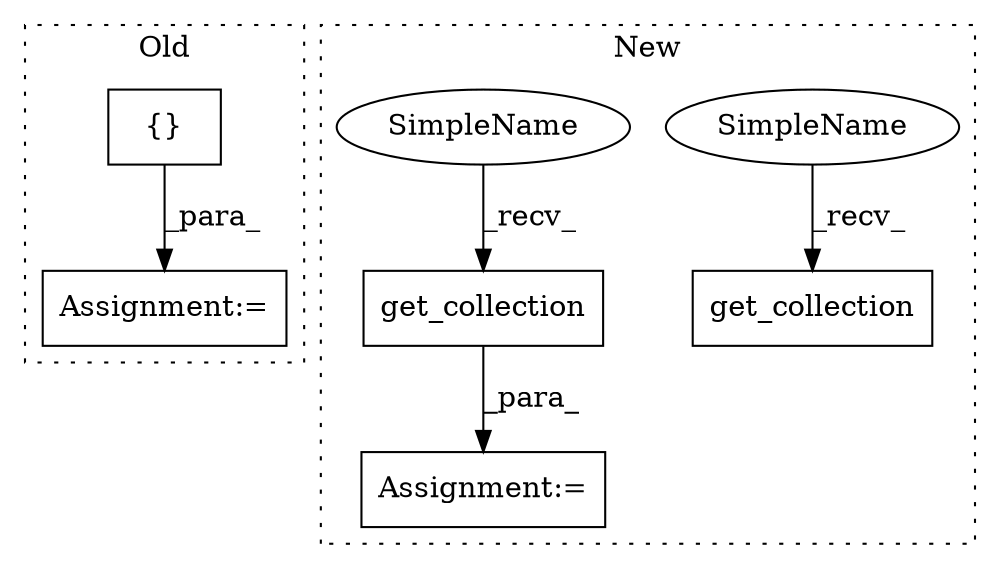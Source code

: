 digraph G {
subgraph cluster0 {
1 [label="{}" a="4" s="4501,4506" l="1,1" shape="box"];
4 [label="Assignment:=" a="7" s="4460" l="1" shape="box"];
label = "Old";
style="dotted";
}
subgraph cluster1 {
2 [label="get_collection" a="32" s="4972,5041" l="15,1" shape="box"];
3 [label="Assignment:=" a="7" s="4927" l="1" shape="box"];
5 [label="get_collection" a="32" s="4182,4244" l="15,1" shape="box"];
6 [label="SimpleName" a="42" s="4171" l="10" shape="ellipse"];
7 [label="SimpleName" a="42" s="4961" l="10" shape="ellipse"];
label = "New";
style="dotted";
}
1 -> 4 [label="_para_"];
2 -> 3 [label="_para_"];
6 -> 5 [label="_recv_"];
7 -> 2 [label="_recv_"];
}